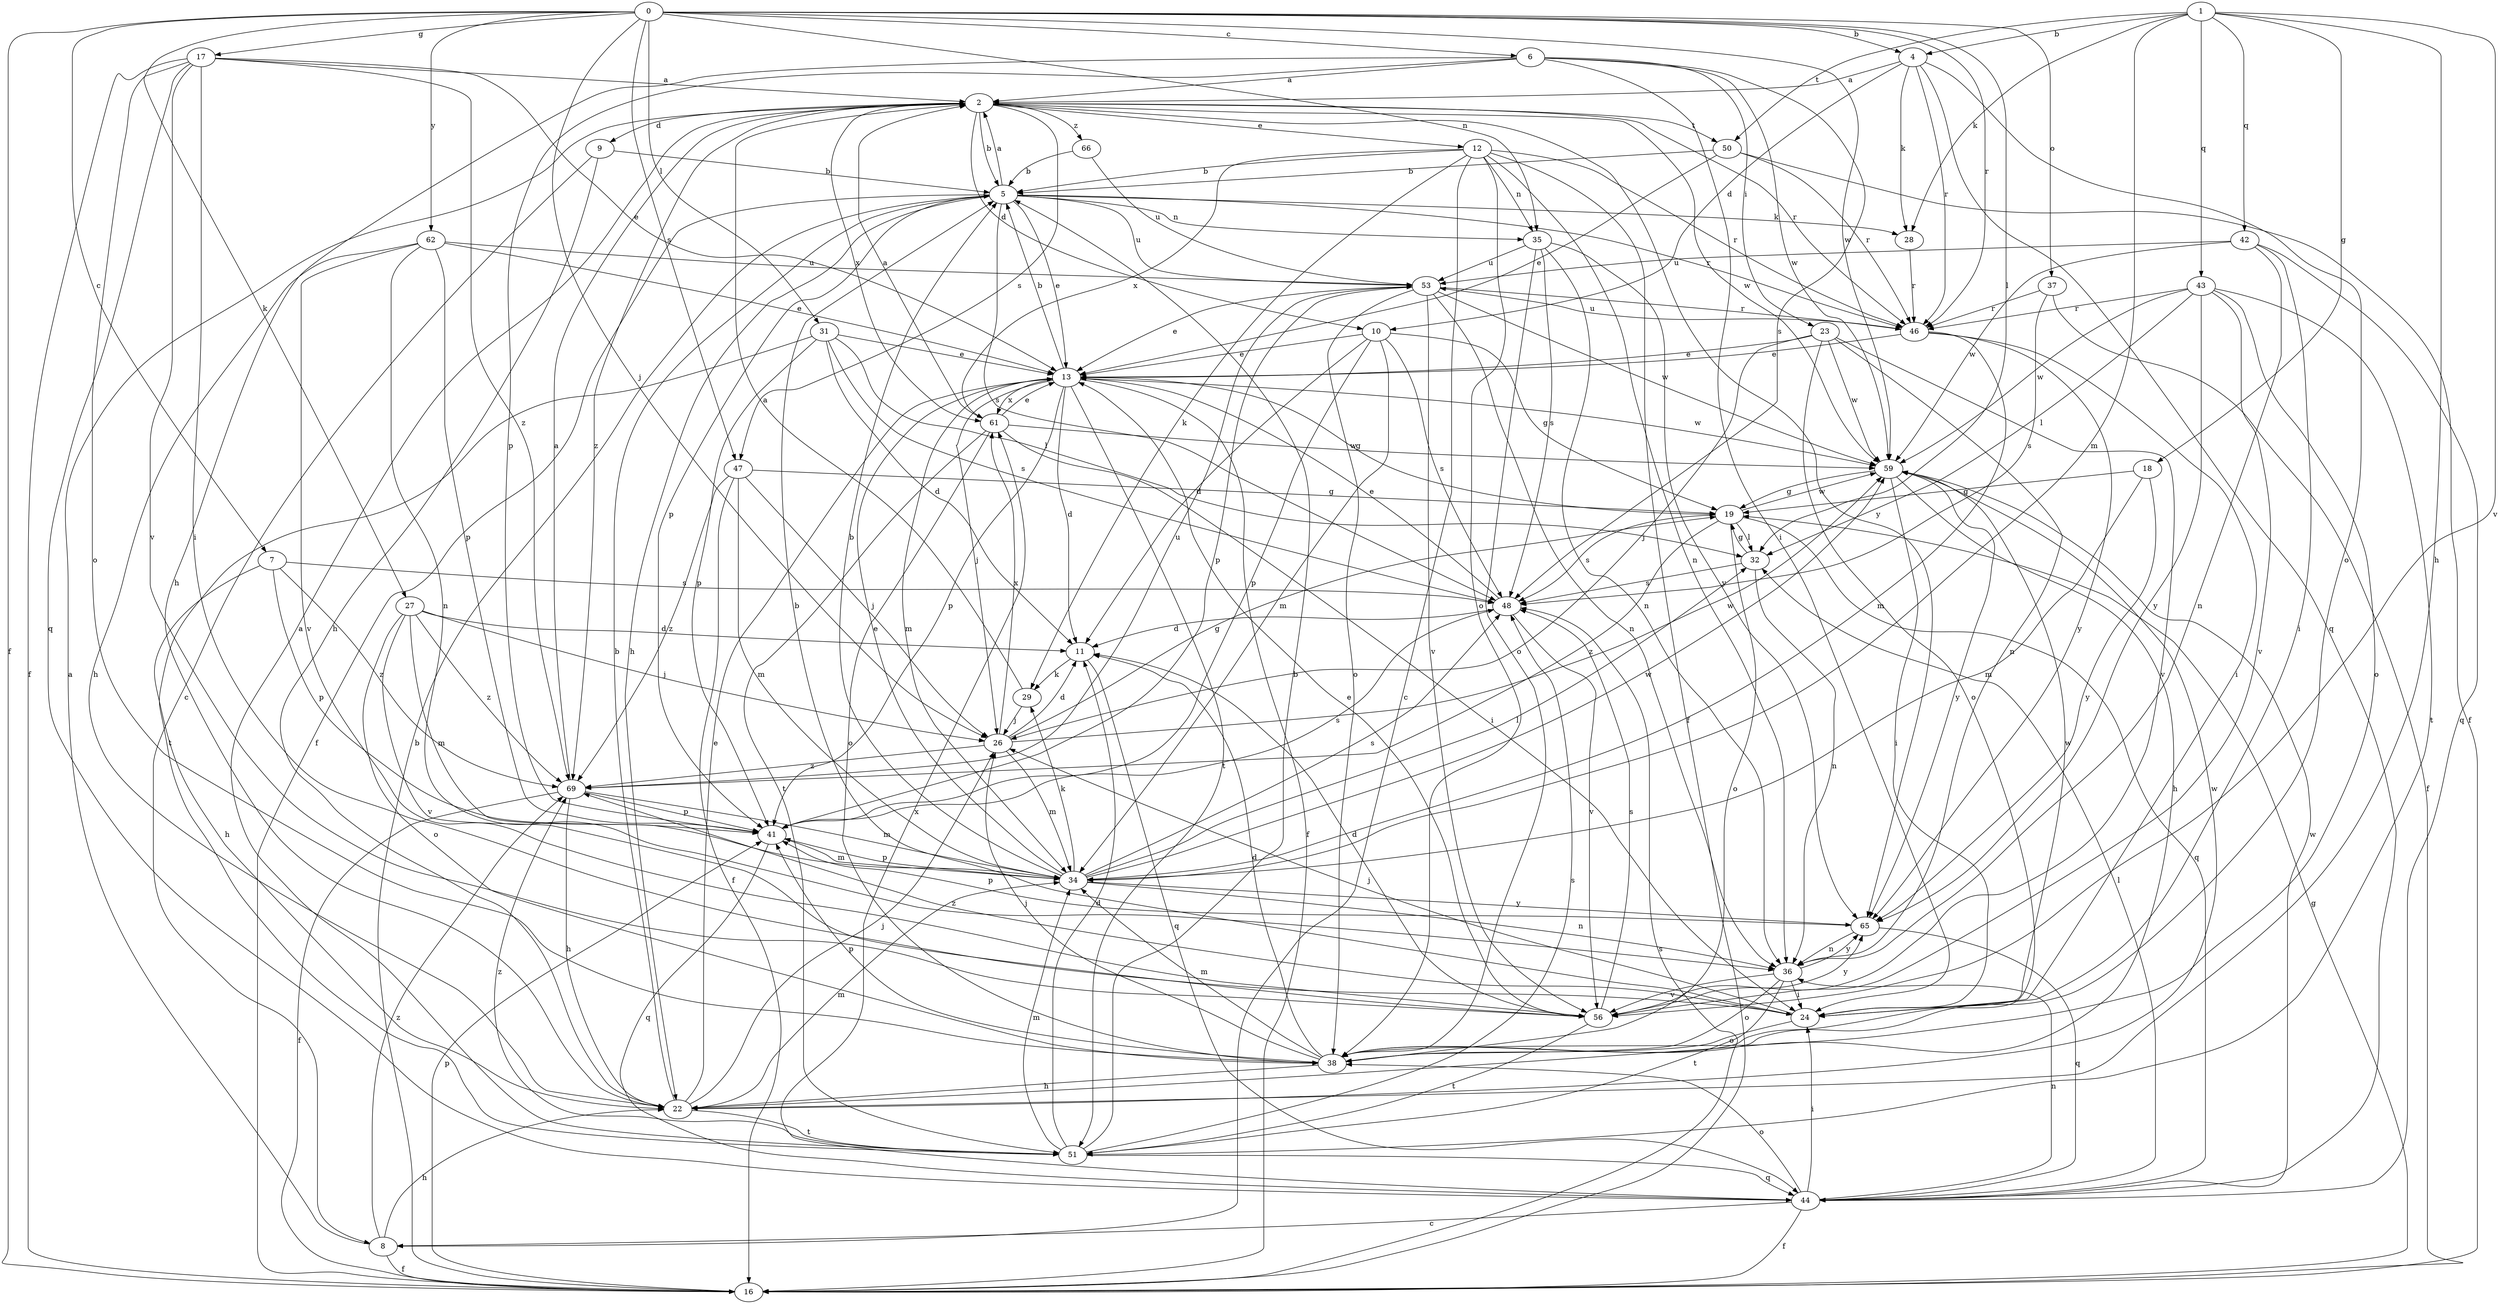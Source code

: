 strict digraph  {
0;
1;
2;
4;
5;
6;
7;
8;
9;
10;
11;
12;
13;
16;
17;
18;
19;
22;
23;
24;
26;
27;
28;
29;
31;
32;
34;
35;
36;
37;
38;
41;
42;
43;
44;
46;
47;
48;
50;
51;
53;
56;
59;
61;
62;
65;
66;
69;
0 -> 4  [label=b];
0 -> 6  [label=c];
0 -> 7  [label=c];
0 -> 16  [label=f];
0 -> 17  [label=g];
0 -> 26  [label=j];
0 -> 27  [label=k];
0 -> 31  [label=l];
0 -> 32  [label=l];
0 -> 35  [label=n];
0 -> 37  [label=o];
0 -> 46  [label=r];
0 -> 47  [label=s];
0 -> 59  [label=w];
0 -> 62  [label=y];
1 -> 4  [label=b];
1 -> 18  [label=g];
1 -> 22  [label=h];
1 -> 28  [label=k];
1 -> 34  [label=m];
1 -> 42  [label=q];
1 -> 43  [label=q];
1 -> 50  [label=t];
1 -> 56  [label=v];
2 -> 5  [label=b];
2 -> 9  [label=d];
2 -> 10  [label=d];
2 -> 12  [label=e];
2 -> 46  [label=r];
2 -> 47  [label=s];
2 -> 50  [label=t];
2 -> 59  [label=w];
2 -> 61  [label=x];
2 -> 65  [label=y];
2 -> 66  [label=z];
2 -> 69  [label=z];
4 -> 2  [label=a];
4 -> 10  [label=d];
4 -> 28  [label=k];
4 -> 38  [label=o];
4 -> 44  [label=q];
4 -> 46  [label=r];
5 -> 2  [label=a];
5 -> 13  [label=e];
5 -> 16  [label=f];
5 -> 22  [label=h];
5 -> 28  [label=k];
5 -> 35  [label=n];
5 -> 41  [label=p];
5 -> 46  [label=r];
5 -> 48  [label=s];
5 -> 53  [label=u];
6 -> 2  [label=a];
6 -> 22  [label=h];
6 -> 23  [label=i];
6 -> 24  [label=i];
6 -> 41  [label=p];
6 -> 48  [label=s];
6 -> 59  [label=w];
7 -> 22  [label=h];
7 -> 41  [label=p];
7 -> 48  [label=s];
7 -> 69  [label=z];
8 -> 2  [label=a];
8 -> 16  [label=f];
8 -> 22  [label=h];
8 -> 69  [label=z];
9 -> 5  [label=b];
9 -> 8  [label=c];
9 -> 22  [label=h];
10 -> 11  [label=d];
10 -> 13  [label=e];
10 -> 19  [label=g];
10 -> 34  [label=m];
10 -> 41  [label=p];
10 -> 48  [label=s];
11 -> 29  [label=k];
11 -> 44  [label=q];
12 -> 5  [label=b];
12 -> 8  [label=c];
12 -> 16  [label=f];
12 -> 29  [label=k];
12 -> 35  [label=n];
12 -> 36  [label=n];
12 -> 38  [label=o];
12 -> 46  [label=r];
12 -> 61  [label=x];
13 -> 5  [label=b];
13 -> 11  [label=d];
13 -> 16  [label=f];
13 -> 19  [label=g];
13 -> 26  [label=j];
13 -> 34  [label=m];
13 -> 41  [label=p];
13 -> 51  [label=t];
13 -> 59  [label=w];
13 -> 61  [label=x];
16 -> 5  [label=b];
16 -> 19  [label=g];
16 -> 41  [label=p];
16 -> 48  [label=s];
17 -> 2  [label=a];
17 -> 13  [label=e];
17 -> 16  [label=f];
17 -> 24  [label=i];
17 -> 38  [label=o];
17 -> 44  [label=q];
17 -> 56  [label=v];
17 -> 69  [label=z];
18 -> 19  [label=g];
18 -> 34  [label=m];
18 -> 65  [label=y];
19 -> 32  [label=l];
19 -> 38  [label=o];
19 -> 44  [label=q];
19 -> 48  [label=s];
19 -> 59  [label=w];
19 -> 69  [label=z];
22 -> 5  [label=b];
22 -> 13  [label=e];
22 -> 26  [label=j];
22 -> 34  [label=m];
22 -> 51  [label=t];
22 -> 59  [label=w];
23 -> 13  [label=e];
23 -> 26  [label=j];
23 -> 36  [label=n];
23 -> 38  [label=o];
23 -> 56  [label=v];
23 -> 59  [label=w];
24 -> 5  [label=b];
24 -> 26  [label=j];
24 -> 38  [label=o];
24 -> 59  [label=w];
24 -> 69  [label=z];
26 -> 11  [label=d];
26 -> 19  [label=g];
26 -> 34  [label=m];
26 -> 59  [label=w];
26 -> 61  [label=x];
26 -> 69  [label=z];
27 -> 11  [label=d];
27 -> 26  [label=j];
27 -> 34  [label=m];
27 -> 38  [label=o];
27 -> 56  [label=v];
27 -> 69  [label=z];
28 -> 46  [label=r];
29 -> 2  [label=a];
29 -> 26  [label=j];
31 -> 11  [label=d];
31 -> 13  [label=e];
31 -> 32  [label=l];
31 -> 41  [label=p];
31 -> 48  [label=s];
31 -> 51  [label=t];
32 -> 19  [label=g];
32 -> 36  [label=n];
32 -> 48  [label=s];
34 -> 5  [label=b];
34 -> 13  [label=e];
34 -> 29  [label=k];
34 -> 32  [label=l];
34 -> 36  [label=n];
34 -> 41  [label=p];
34 -> 48  [label=s];
34 -> 59  [label=w];
34 -> 65  [label=y];
35 -> 36  [label=n];
35 -> 38  [label=o];
35 -> 48  [label=s];
35 -> 53  [label=u];
35 -> 65  [label=y];
36 -> 24  [label=i];
36 -> 38  [label=o];
36 -> 51  [label=t];
36 -> 56  [label=v];
36 -> 65  [label=y];
37 -> 16  [label=f];
37 -> 46  [label=r];
37 -> 48  [label=s];
38 -> 11  [label=d];
38 -> 22  [label=h];
38 -> 26  [label=j];
38 -> 34  [label=m];
38 -> 41  [label=p];
41 -> 34  [label=m];
41 -> 44  [label=q];
41 -> 48  [label=s];
42 -> 24  [label=i];
42 -> 36  [label=n];
42 -> 44  [label=q];
42 -> 53  [label=u];
42 -> 59  [label=w];
43 -> 32  [label=l];
43 -> 38  [label=o];
43 -> 46  [label=r];
43 -> 51  [label=t];
43 -> 56  [label=v];
43 -> 59  [label=w];
43 -> 65  [label=y];
44 -> 8  [label=c];
44 -> 16  [label=f];
44 -> 24  [label=i];
44 -> 32  [label=l];
44 -> 36  [label=n];
44 -> 38  [label=o];
44 -> 59  [label=w];
44 -> 61  [label=x];
46 -> 13  [label=e];
46 -> 24  [label=i];
46 -> 34  [label=m];
46 -> 53  [label=u];
46 -> 65  [label=y];
47 -> 16  [label=f];
47 -> 19  [label=g];
47 -> 26  [label=j];
47 -> 34  [label=m];
47 -> 69  [label=z];
48 -> 11  [label=d];
48 -> 13  [label=e];
48 -> 56  [label=v];
50 -> 5  [label=b];
50 -> 13  [label=e];
50 -> 16  [label=f];
50 -> 46  [label=r];
51 -> 2  [label=a];
51 -> 5  [label=b];
51 -> 11  [label=d];
51 -> 34  [label=m];
51 -> 44  [label=q];
51 -> 48  [label=s];
51 -> 69  [label=z];
53 -> 13  [label=e];
53 -> 36  [label=n];
53 -> 38  [label=o];
53 -> 41  [label=p];
53 -> 46  [label=r];
53 -> 56  [label=v];
53 -> 59  [label=w];
56 -> 11  [label=d];
56 -> 13  [label=e];
56 -> 48  [label=s];
56 -> 51  [label=t];
56 -> 65  [label=y];
59 -> 19  [label=g];
59 -> 22  [label=h];
59 -> 24  [label=i];
59 -> 65  [label=y];
61 -> 2  [label=a];
61 -> 13  [label=e];
61 -> 24  [label=i];
61 -> 38  [label=o];
61 -> 51  [label=t];
61 -> 59  [label=w];
62 -> 13  [label=e];
62 -> 22  [label=h];
62 -> 36  [label=n];
62 -> 41  [label=p];
62 -> 53  [label=u];
62 -> 56  [label=v];
65 -> 36  [label=n];
65 -> 41  [label=p];
65 -> 44  [label=q];
66 -> 5  [label=b];
66 -> 53  [label=u];
69 -> 2  [label=a];
69 -> 16  [label=f];
69 -> 22  [label=h];
69 -> 34  [label=m];
69 -> 41  [label=p];
69 -> 53  [label=u];
}
